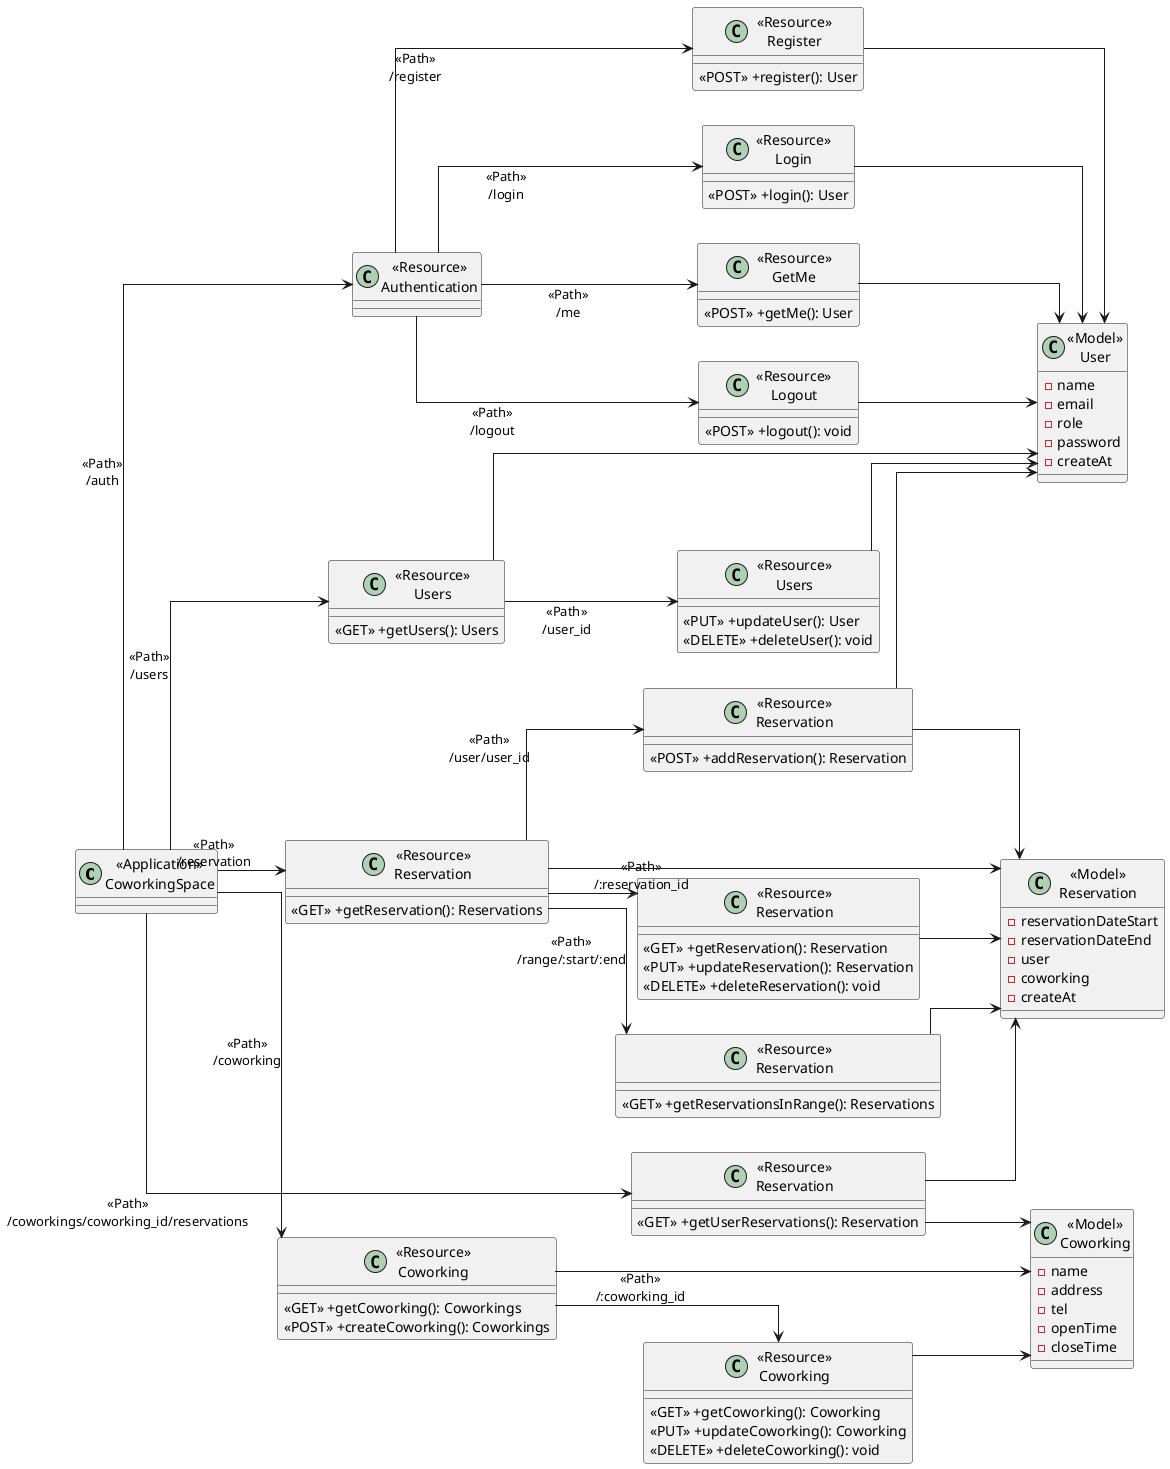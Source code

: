 @startuml
left to right direction
skinparam linetype ortho
class "<<Application>>\nCoworkingSpace" as Coworking{}

class "<<Resource>>\nAuthentication" as Auth {}
class "<<Resource>>\nRegister" as Register {
    <<POST>> +register(): User
}
class "<<Resource>>\nLogin" as Login {
    <<POST>> +login(): User
}
class "<<Resource>>\nGetMe" as GetMe {
    <<POST>> +getMe(): User
}
class "<<Resource>>\nLogout" as Logout {
    <<POST>> +logout(): void
}
class "<<Model>>\nUser" as MUser {
    -name
    -email
    -role
    -password
    -createAt
}

class "<<Resource>>\nCoworking" as Coop {
    <<GET>> +getCoworking(): Coworkings
    <<POST>> +createCoworking(): Coworkings
}
class "<<Resource>>\nCoworking" as Coopid {
    <<GET>> +getCoworking(): Coworking
    <<PUT>> +updateCoworking(): Coworking
    <<DELETE>> +deleteCoworking(): void
}
class "<<Model>>\nCoworking" as MCoop {
    -name
    -address
    -tel
    -openTime
    -closeTime
}

class "<<Resource>>\nReservation" as Res {
    <<GET>> +getReservation(): Reservations
}
class "<<Resource>>\nReservation" as Resid {
    <<GET>> +getReservation(): Reservation
    <<PUT>> +updateReservation(): Reservation
    <<DELETE>> +deleteReservation(): void
}
class "<<Model>>\nReservation" as MRes {
    -reservationDateStart
    -reservationDateEnd
    -user
    -coworking
    -createAt
}

class "<<Resource>>\nReservation" as ResCo {
    <<GET>> +getUserReservations(): Reservation
    
}

class "<<Resource>>\nReservation" as ResUser {
    <<POST>> +addReservation(): Reservation
}

class "<<Resource>>\nReservation" as ResRange {
    <<GET>> +getReservationsInRange(): Reservations
}

class "<<Resource>>\nUsers" as Users {
    <<GET>> +getUsers(): Users
}

class "<<Resource>>\nUsers" as User {
    <<PUT>> +updateUser(): User
    <<DELETE>> +deleteUser(): void
}

Coworking --> Users:"<<Path>>\n/users"
Users --> User:"<<Path>>\n/user_id"

Coworking --> Auth:"<<Path>>\n/auth"
Auth --> Register:"<<Path>>\n/register"
Auth --> Login:"<<Path>>\n/login"
Auth --> GetMe:"<<Path>>\n/me"
Auth --> Logout:"<<Path>>\n/logout"

Users --> MUser
User --> MUser
Register --> MUser
Login --> MUser
GetMe --> MUser
Logout --> MUser

Coworking --> Coop:"<<Path>>\n/coworking"
Coop --> Coopid:"<<Path>>\n/:coworking_id"

Coop --> MCoop
Coopid --> MCoop

Coworking --> Res:"<<Path>>\n/reservation"
Res --> Resid:"<<Path>>\n/:reservation_id"

Res --> MRes
Resid --> MRes

Coworking --> ResCo:"<<Path>>\n/coworkings/coworking_id/reservations"
Res --> ResUser:"<<Path>>\n/user/user_id"
Res --> ResRange:"<<Path>>\n/range/:start/:end"

ResCo --> MRes
ResCo --> MCoop
ResUser --> MRes
ResUser --> MUser
ResRange --> MRes
@enduml